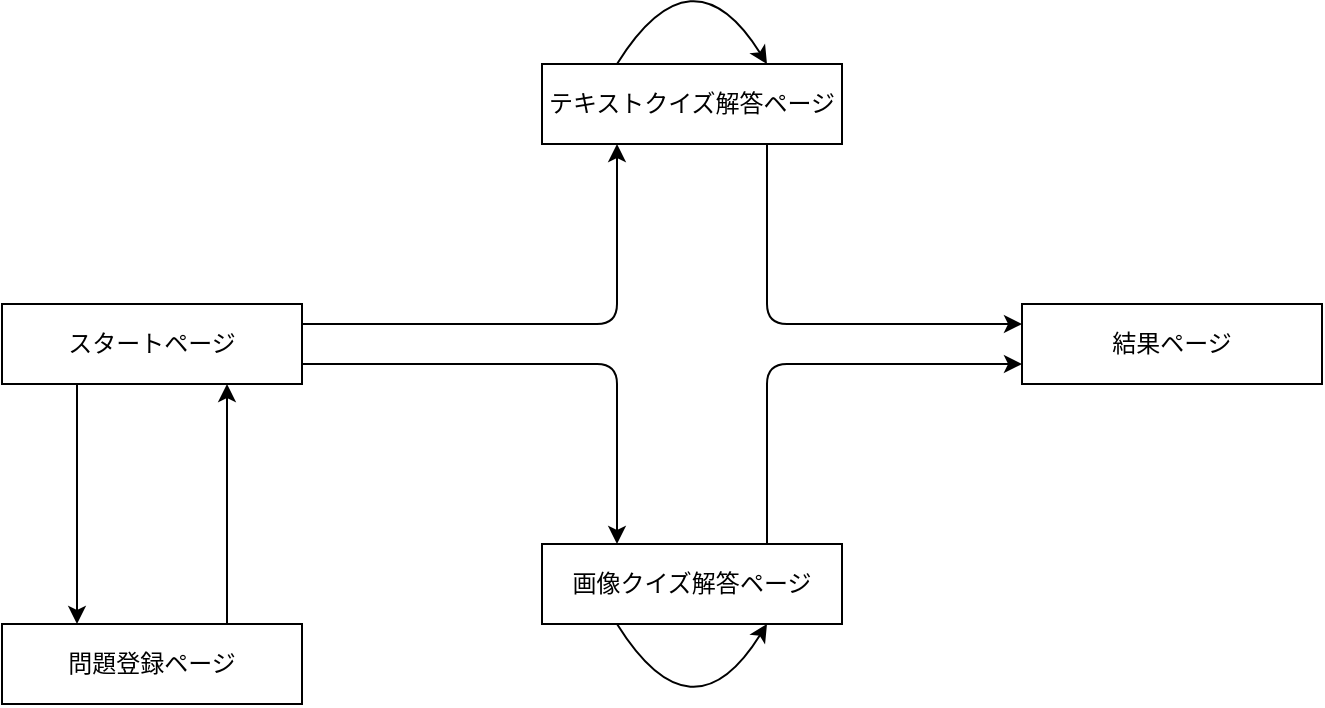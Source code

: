 <mxfile>
    <diagram id="vQ9KCP5wkFJOKlwmrwkU" name="ページ1">
        <mxGraphModel dx="800" dy="626" grid="0" gridSize="10" guides="1" tooltips="1" connect="1" arrows="1" fold="1" page="1" pageScale="1" pageWidth="827" pageHeight="1169" math="0" shadow="0">
            <root>
                <mxCell id="0"/>
                <mxCell id="1" parent="0"/>
                <mxCell id="7" style="edgeStyle=none;html=1;exitX=0.25;exitY=1;exitDx=0;exitDy=0;entryX=0.25;entryY=0;entryDx=0;entryDy=0;" edge="1" parent="1" source="2" target="3">
                    <mxGeometry relative="1" as="geometry"/>
                </mxCell>
                <mxCell id="9" style="edgeStyle=orthogonalEdgeStyle;html=1;exitX=1;exitY=0.25;exitDx=0;exitDy=0;entryX=0.25;entryY=1;entryDx=0;entryDy=0;" edge="1" parent="1" source="2" target="4">
                    <mxGeometry relative="1" as="geometry"/>
                </mxCell>
                <mxCell id="10" style="edgeStyle=orthogonalEdgeStyle;html=1;exitX=1;exitY=0.75;exitDx=0;exitDy=0;entryX=0.25;entryY=0;entryDx=0;entryDy=0;" edge="1" parent="1" source="2" target="5">
                    <mxGeometry relative="1" as="geometry"/>
                </mxCell>
                <mxCell id="2" value="スタートページ" style="rounded=0;whiteSpace=wrap;html=1;" vertex="1" parent="1">
                    <mxGeometry x="130" y="200" width="150" height="40" as="geometry"/>
                </mxCell>
                <mxCell id="8" style="edgeStyle=none;html=1;exitX=0.75;exitY=0;exitDx=0;exitDy=0;entryX=0.75;entryY=1;entryDx=0;entryDy=0;" edge="1" parent="1" source="3" target="2">
                    <mxGeometry relative="1" as="geometry"/>
                </mxCell>
                <mxCell id="3" value="問題登録ページ" style="rounded=0;whiteSpace=wrap;html=1;" vertex="1" parent="1">
                    <mxGeometry x="130" y="360" width="150" height="40" as="geometry"/>
                </mxCell>
                <mxCell id="11" style="edgeStyle=orthogonalEdgeStyle;html=1;exitX=0.75;exitY=1;exitDx=0;exitDy=0;entryX=0;entryY=0.25;entryDx=0;entryDy=0;" edge="1" parent="1" source="4" target="6">
                    <mxGeometry relative="1" as="geometry"/>
                </mxCell>
                <mxCell id="4" value="テキストクイズ解答ページ" style="rounded=0;whiteSpace=wrap;html=1;" vertex="1" parent="1">
                    <mxGeometry x="400" y="80" width="150" height="40" as="geometry"/>
                </mxCell>
                <mxCell id="12" style="edgeStyle=orthogonalEdgeStyle;html=1;exitX=0.75;exitY=0;exitDx=0;exitDy=0;entryX=0;entryY=0.75;entryDx=0;entryDy=0;" edge="1" parent="1" source="5" target="6">
                    <mxGeometry relative="1" as="geometry"/>
                </mxCell>
                <mxCell id="5" value="画像クイズ解答ページ" style="rounded=0;whiteSpace=wrap;html=1;" vertex="1" parent="1">
                    <mxGeometry x="400" y="320" width="150" height="40" as="geometry"/>
                </mxCell>
                <mxCell id="6" value="結果ページ" style="rounded=0;whiteSpace=wrap;html=1;" vertex="1" parent="1">
                    <mxGeometry x="640" y="200" width="150" height="40" as="geometry"/>
                </mxCell>
                <mxCell id="14" style="edgeStyle=orthogonalEdgeStyle;html=1;exitX=0.25;exitY=1;exitDx=0;exitDy=0;entryX=0.75;entryY=1;entryDx=0;entryDy=0;elbow=vertical;curved=1;" edge="1" parent="1" source="5" target="5">
                    <mxGeometry relative="1" as="geometry">
                        <Array as="points">
                            <mxPoint x="475" y="420"/>
                        </Array>
                    </mxGeometry>
                </mxCell>
                <mxCell id="15" style="edgeStyle=orthogonalEdgeStyle;curved=1;html=1;exitX=0.25;exitY=0;exitDx=0;exitDy=0;entryX=0.75;entryY=0;entryDx=0;entryDy=0;elbow=vertical;" edge="1" parent="1" source="4" target="4">
                    <mxGeometry relative="1" as="geometry">
                        <Array as="points">
                            <mxPoint x="475" y="20"/>
                        </Array>
                    </mxGeometry>
                </mxCell>
            </root>
        </mxGraphModel>
    </diagram>
</mxfile>